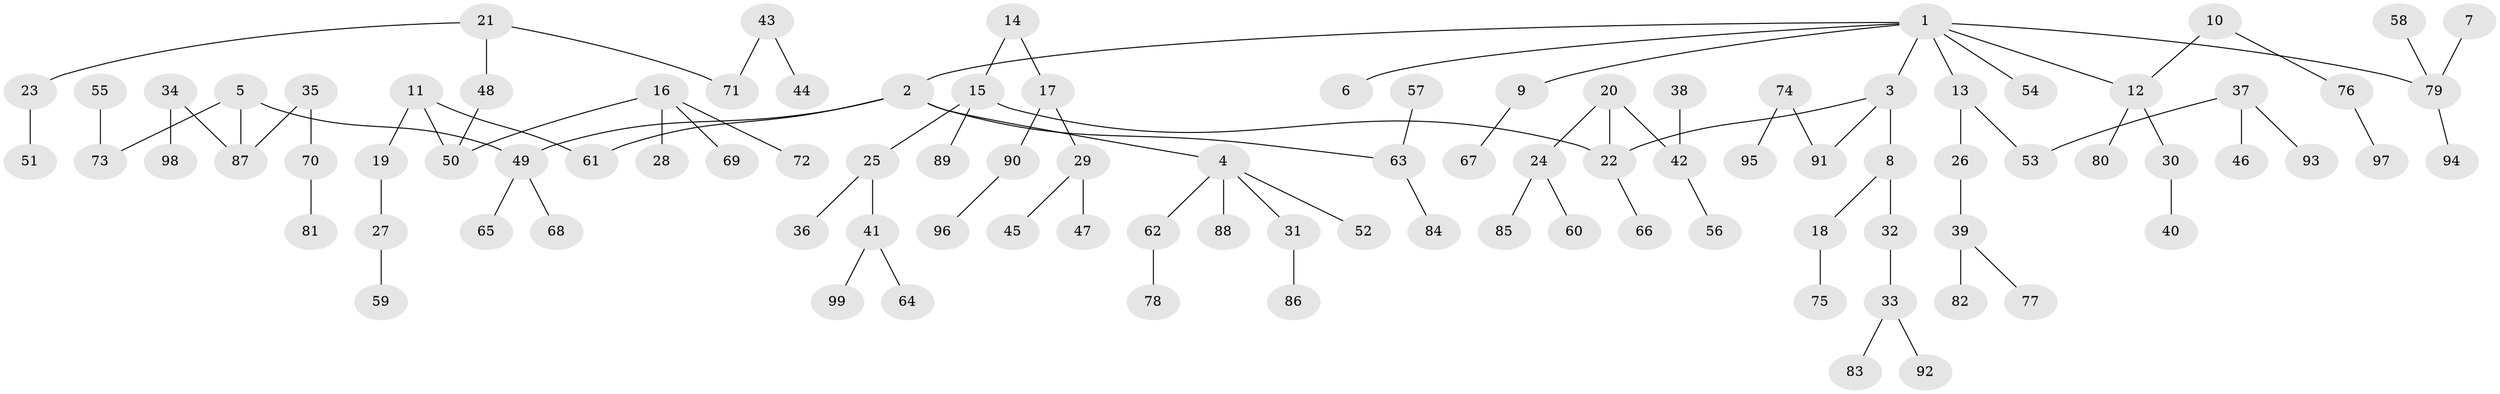 // original degree distribution, {9: 0.0070921985815602835, 1: 0.49645390070921985, 5: 0.04964539007092199, 4: 0.04964539007092199, 3: 0.18439716312056736, 2: 0.2127659574468085}
// Generated by graph-tools (version 1.1) at 2025/37/03/04/25 23:37:21]
// undirected, 99 vertices, 98 edges
graph export_dot {
  node [color=gray90,style=filled];
  1;
  2;
  3;
  4;
  5;
  6;
  7;
  8;
  9;
  10;
  11;
  12;
  13;
  14;
  15;
  16;
  17;
  18;
  19;
  20;
  21;
  22;
  23;
  24;
  25;
  26;
  27;
  28;
  29;
  30;
  31;
  32;
  33;
  34;
  35;
  36;
  37;
  38;
  39;
  40;
  41;
  42;
  43;
  44;
  45;
  46;
  47;
  48;
  49;
  50;
  51;
  52;
  53;
  54;
  55;
  56;
  57;
  58;
  59;
  60;
  61;
  62;
  63;
  64;
  65;
  66;
  67;
  68;
  69;
  70;
  71;
  72;
  73;
  74;
  75;
  76;
  77;
  78;
  79;
  80;
  81;
  82;
  83;
  84;
  85;
  86;
  87;
  88;
  89;
  90;
  91;
  92;
  93;
  94;
  95;
  96;
  97;
  98;
  99;
  1 -- 2 [weight=1.0];
  1 -- 3 [weight=1.0];
  1 -- 6 [weight=1.0];
  1 -- 9 [weight=1.0];
  1 -- 12 [weight=1.0];
  1 -- 13 [weight=1.0];
  1 -- 54 [weight=1.0];
  1 -- 79 [weight=1.0];
  2 -- 4 [weight=1.0];
  2 -- 49 [weight=1.0];
  2 -- 61 [weight=1.0];
  2 -- 63 [weight=1.0];
  3 -- 8 [weight=1.0];
  3 -- 22 [weight=1.0];
  3 -- 91 [weight=1.0];
  4 -- 31 [weight=1.0];
  4 -- 52 [weight=1.0];
  4 -- 62 [weight=1.0];
  4 -- 88 [weight=1.0];
  5 -- 49 [weight=1.0];
  5 -- 73 [weight=1.0];
  5 -- 87 [weight=1.0];
  7 -- 79 [weight=1.0];
  8 -- 18 [weight=1.0];
  8 -- 32 [weight=1.0];
  9 -- 67 [weight=1.0];
  10 -- 12 [weight=1.0];
  10 -- 76 [weight=1.0];
  11 -- 19 [weight=1.0];
  11 -- 50 [weight=1.0];
  11 -- 61 [weight=1.0];
  12 -- 30 [weight=1.0];
  12 -- 80 [weight=1.0];
  13 -- 26 [weight=1.0];
  13 -- 53 [weight=1.0];
  14 -- 15 [weight=1.0];
  14 -- 17 [weight=1.0];
  15 -- 22 [weight=1.0];
  15 -- 25 [weight=1.0];
  15 -- 89 [weight=1.0];
  16 -- 28 [weight=1.0];
  16 -- 50 [weight=1.0];
  16 -- 69 [weight=1.0];
  16 -- 72 [weight=1.0];
  17 -- 29 [weight=1.0];
  17 -- 90 [weight=1.0];
  18 -- 75 [weight=1.0];
  19 -- 27 [weight=1.0];
  20 -- 22 [weight=1.0];
  20 -- 24 [weight=1.0];
  20 -- 42 [weight=1.0];
  21 -- 23 [weight=1.0];
  21 -- 48 [weight=1.0];
  21 -- 71 [weight=1.0];
  22 -- 66 [weight=1.0];
  23 -- 51 [weight=1.0];
  24 -- 60 [weight=1.0];
  24 -- 85 [weight=1.0];
  25 -- 36 [weight=1.0];
  25 -- 41 [weight=1.0];
  26 -- 39 [weight=1.0];
  27 -- 59 [weight=1.0];
  29 -- 45 [weight=1.0];
  29 -- 47 [weight=1.0];
  30 -- 40 [weight=1.0];
  31 -- 86 [weight=1.0];
  32 -- 33 [weight=1.0];
  33 -- 83 [weight=1.0];
  33 -- 92 [weight=1.0];
  34 -- 87 [weight=1.0];
  34 -- 98 [weight=1.0];
  35 -- 70 [weight=1.0];
  35 -- 87 [weight=1.0];
  37 -- 46 [weight=1.0];
  37 -- 53 [weight=1.0];
  37 -- 93 [weight=1.0];
  38 -- 42 [weight=1.0];
  39 -- 77 [weight=1.0];
  39 -- 82 [weight=1.0];
  41 -- 64 [weight=1.0];
  41 -- 99 [weight=1.0];
  42 -- 56 [weight=1.0];
  43 -- 44 [weight=1.0];
  43 -- 71 [weight=1.0];
  48 -- 50 [weight=1.0];
  49 -- 65 [weight=1.0];
  49 -- 68 [weight=1.0];
  55 -- 73 [weight=1.0];
  57 -- 63 [weight=1.0];
  58 -- 79 [weight=1.0];
  62 -- 78 [weight=1.0];
  63 -- 84 [weight=1.0];
  70 -- 81 [weight=1.0];
  74 -- 91 [weight=1.0];
  74 -- 95 [weight=1.0];
  76 -- 97 [weight=1.0];
  79 -- 94 [weight=1.0];
  90 -- 96 [weight=1.0];
}
